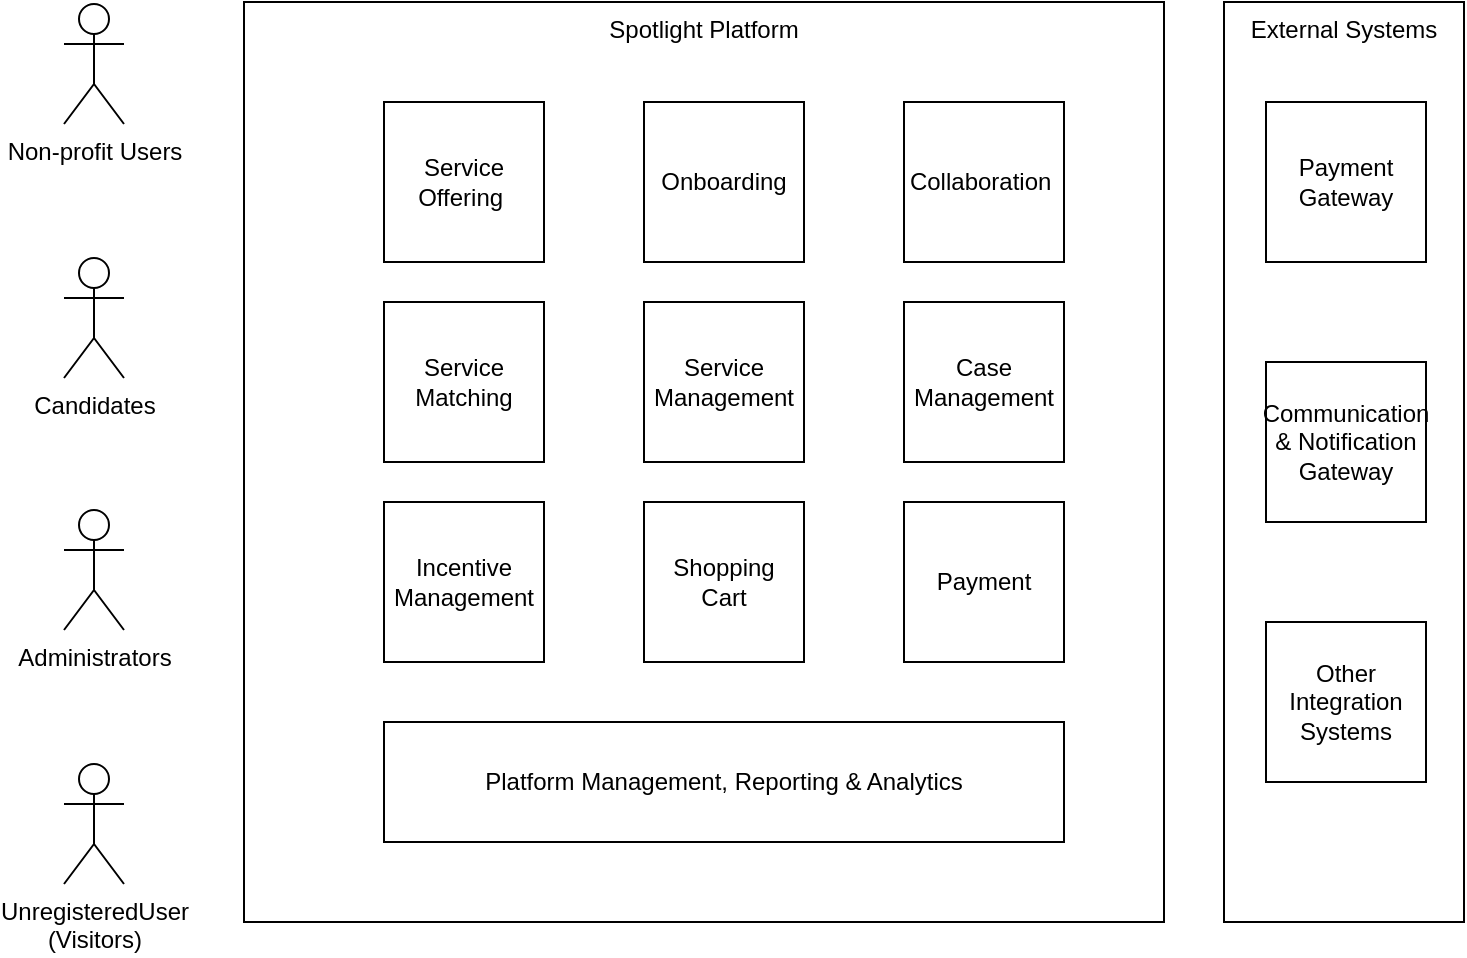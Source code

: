 <mxfile version="18.2.1" type="device"><diagram id="kcZx5a4NANoFvT2pmjH9" name="Page-1"><mxGraphModel dx="1038" dy="571" grid="1" gridSize="10" guides="1" tooltips="1" connect="1" arrows="1" fold="1" page="1" pageScale="1" pageWidth="850" pageHeight="1100" math="0" shadow="0"><root><mxCell id="0"/><mxCell id="1" parent="0"/><mxCell id="Ctk5Zg-g4TRaSCi9h1oV-23" value="External Systems" style="rounded=0;whiteSpace=wrap;html=1;verticalAlign=top;" vertex="1" parent="1"><mxGeometry x="720" y="220" width="120" height="460" as="geometry"/></mxCell><mxCell id="Ctk5Zg-g4TRaSCi9h1oV-12" value="Spotlight Platform" style="whiteSpace=wrap;html=1;aspect=fixed;verticalAlign=top;" vertex="1" parent="1"><mxGeometry x="230" y="220" width="460" height="460" as="geometry"/></mxCell><mxCell id="Ctk5Zg-g4TRaSCi9h1oV-1" value="Non-profit Users" style="shape=umlActor;verticalLabelPosition=bottom;verticalAlign=top;html=1;outlineConnect=0;" vertex="1" parent="1"><mxGeometry x="140" y="221" width="30" height="60" as="geometry"/></mxCell><mxCell id="Ctk5Zg-g4TRaSCi9h1oV-2" value="Candidates" style="shape=umlActor;verticalLabelPosition=bottom;verticalAlign=top;html=1;outlineConnect=0;" vertex="1" parent="1"><mxGeometry x="140" y="348" width="30" height="60" as="geometry"/></mxCell><mxCell id="Ctk5Zg-g4TRaSCi9h1oV-3" value="UnregisteredUser&lt;br&gt;(Visitors)" style="shape=umlActor;verticalLabelPosition=bottom;verticalAlign=top;html=1;outlineConnect=0;" vertex="1" parent="1"><mxGeometry x="140" y="601" width="30" height="60" as="geometry"/></mxCell><mxCell id="Ctk5Zg-g4TRaSCi9h1oV-4" value="Administrators" style="shape=umlActor;verticalLabelPosition=bottom;verticalAlign=top;html=1;outlineConnect=0;" vertex="1" parent="1"><mxGeometry x="140" y="474" width="30" height="60" as="geometry"/></mxCell><mxCell id="Ctk5Zg-g4TRaSCi9h1oV-6" value="Collaboration&amp;nbsp;" style="whiteSpace=wrap;html=1;aspect=fixed;" vertex="1" parent="1"><mxGeometry x="560" y="270" width="80" height="80" as="geometry"/></mxCell><mxCell id="Ctk5Zg-g4TRaSCi9h1oV-7" value="Service&lt;br&gt;Offering&amp;nbsp;" style="whiteSpace=wrap;html=1;aspect=fixed;" vertex="1" parent="1"><mxGeometry x="300" y="270" width="80" height="80" as="geometry"/></mxCell><mxCell id="Ctk5Zg-g4TRaSCi9h1oV-8" value="Onboarding" style="whiteSpace=wrap;html=1;aspect=fixed;" vertex="1" parent="1"><mxGeometry x="430" y="270" width="80" height="80" as="geometry"/></mxCell><mxCell id="Ctk5Zg-g4TRaSCi9h1oV-11" value="Service&lt;br&gt;Matching" style="whiteSpace=wrap;html=1;aspect=fixed;" vertex="1" parent="1"><mxGeometry x="300" y="370" width="80" height="80" as="geometry"/></mxCell><mxCell id="Ctk5Zg-g4TRaSCi9h1oV-13" value="Service&lt;br&gt;Management" style="whiteSpace=wrap;html=1;aspect=fixed;" vertex="1" parent="1"><mxGeometry x="430" y="370" width="80" height="80" as="geometry"/></mxCell><mxCell id="Ctk5Zg-g4TRaSCi9h1oV-14" value="Case&lt;br&gt;Management" style="whiteSpace=wrap;html=1;aspect=fixed;" vertex="1" parent="1"><mxGeometry x="560" y="370" width="80" height="80" as="geometry"/></mxCell><mxCell id="Ctk5Zg-g4TRaSCi9h1oV-15" value="Incentive&lt;br&gt;Management" style="whiteSpace=wrap;html=1;aspect=fixed;" vertex="1" parent="1"><mxGeometry x="300" y="470" width="80" height="80" as="geometry"/></mxCell><mxCell id="Ctk5Zg-g4TRaSCi9h1oV-16" value="Shopping&lt;br&gt;Cart" style="whiteSpace=wrap;html=1;aspect=fixed;" vertex="1" parent="1"><mxGeometry x="430" y="470" width="80" height="80" as="geometry"/></mxCell><mxCell id="Ctk5Zg-g4TRaSCi9h1oV-17" value="Payment" style="whiteSpace=wrap;html=1;aspect=fixed;" vertex="1" parent="1"><mxGeometry x="560" y="470" width="80" height="80" as="geometry"/></mxCell><mxCell id="Ctk5Zg-g4TRaSCi9h1oV-19" value="&lt;span style=&quot;&quot;&gt;Platform Management, Reporting &amp;amp; Analytics&lt;/span&gt;" style="rounded=0;whiteSpace=wrap;html=1;" vertex="1" parent="1"><mxGeometry x="300" y="580" width="340" height="60" as="geometry"/></mxCell><mxCell id="Ctk5Zg-g4TRaSCi9h1oV-20" value="Payment Gateway" style="whiteSpace=wrap;html=1;aspect=fixed;" vertex="1" parent="1"><mxGeometry x="741" y="270" width="80" height="80" as="geometry"/></mxCell><mxCell id="Ctk5Zg-g4TRaSCi9h1oV-21" value="Communication &amp;amp; Notification&lt;br&gt;Gateway" style="whiteSpace=wrap;html=1;aspect=fixed;" vertex="1" parent="1"><mxGeometry x="741" y="400" width="80" height="80" as="geometry"/></mxCell><mxCell id="Ctk5Zg-g4TRaSCi9h1oV-24" value="Other Integration Systems" style="whiteSpace=wrap;html=1;aspect=fixed;" vertex="1" parent="1"><mxGeometry x="741" y="530" width="80" height="80" as="geometry"/></mxCell></root></mxGraphModel></diagram></mxfile>